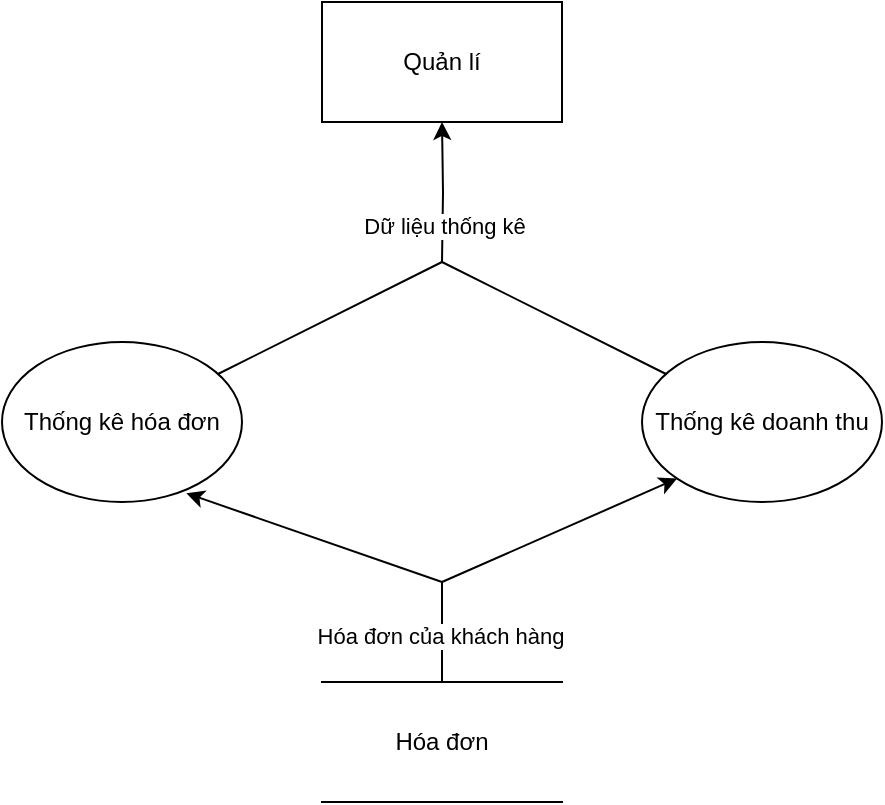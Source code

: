 <mxfile version="25.0.3">
  <diagram id="azvW5xVHaXPcPl9KW1UL" name="Page-1">
    <mxGraphModel dx="425" dy="709" grid="1" gridSize="10" guides="1" tooltips="1" connect="1" arrows="1" fold="1" page="1" pageScale="1" pageWidth="850" pageHeight="1100" math="0" shadow="0">
      <root>
        <mxCell id="0" />
        <mxCell id="1" parent="0" />
        <mxCell id="bQRo1ESoBVW6gnvFtZoh-8" style="rounded=0;orthogonalLoop=1;jettySize=auto;html=1;endArrow=none;endFill=0;" parent="1" source="bQRo1ESoBVW6gnvFtZoh-1" edge="1">
          <mxGeometry relative="1" as="geometry">
            <mxPoint x="440" y="170" as="targetPoint" />
          </mxGeometry>
        </mxCell>
        <mxCell id="bQRo1ESoBVW6gnvFtZoh-14" style="rounded=0;orthogonalLoop=1;jettySize=auto;html=1;entryX=0.768;entryY=0.945;entryDx=0;entryDy=0;entryPerimeter=0;" parent="1" target="bQRo1ESoBVW6gnvFtZoh-1" edge="1">
          <mxGeometry relative="1" as="geometry">
            <mxPoint x="360" y="360" as="targetPoint" />
            <mxPoint x="440" y="330" as="sourcePoint" />
          </mxGeometry>
        </mxCell>
        <mxCell id="bQRo1ESoBVW6gnvFtZoh-1" value="Thống kê hóa đơn" style="ellipse;whiteSpace=wrap;html=1;" parent="1" vertex="1">
          <mxGeometry x="220" y="210" width="120" height="80" as="geometry" />
        </mxCell>
        <mxCell id="bQRo1ESoBVW6gnvFtZoh-9" style="rounded=0;orthogonalLoop=1;jettySize=auto;html=1;endArrow=none;endFill=0;" parent="1" source="bQRo1ESoBVW6gnvFtZoh-2" edge="1">
          <mxGeometry relative="1" as="geometry">
            <mxPoint x="440" y="170" as="targetPoint" />
          </mxGeometry>
        </mxCell>
        <mxCell id="bQRo1ESoBVW6gnvFtZoh-15" style="rounded=0;orthogonalLoop=1;jettySize=auto;html=1;entryX=0;entryY=1;entryDx=0;entryDy=0;" parent="1" target="bQRo1ESoBVW6gnvFtZoh-2" edge="1">
          <mxGeometry relative="1" as="geometry">
            <mxPoint x="530" y="330" as="targetPoint" />
            <mxPoint x="440" y="330" as="sourcePoint" />
          </mxGeometry>
        </mxCell>
        <mxCell id="bQRo1ESoBVW6gnvFtZoh-2" value="Thống kê doanh thu" style="ellipse;whiteSpace=wrap;html=1;" parent="1" vertex="1">
          <mxGeometry x="540" y="210" width="120" height="80" as="geometry" />
        </mxCell>
        <mxCell id="bQRo1ESoBVW6gnvFtZoh-10" style="edgeStyle=orthogonalEdgeStyle;rounded=0;orthogonalLoop=1;jettySize=auto;html=1;entryX=0.5;entryY=1;entryDx=0;entryDy=0;" parent="1" target="bQRo1ESoBVW6gnvFtZoh-3" edge="1">
          <mxGeometry relative="1" as="geometry">
            <mxPoint x="570" y="130" as="targetPoint" />
            <mxPoint x="440" y="170" as="sourcePoint" />
          </mxGeometry>
        </mxCell>
        <mxCell id="bQRo1ESoBVW6gnvFtZoh-11" value="Dữ liệu thống kê" style="edgeLabel;html=1;align=center;verticalAlign=middle;resizable=0;points=[];" parent="bQRo1ESoBVW6gnvFtZoh-10" vertex="1" connectable="0">
          <mxGeometry x="-0.494" relative="1" as="geometry">
            <mxPoint as="offset" />
          </mxGeometry>
        </mxCell>
        <mxCell id="bQRo1ESoBVW6gnvFtZoh-3" value="Quản lí" style="rounded=0;whiteSpace=wrap;html=1;" parent="1" vertex="1">
          <mxGeometry x="380" y="40" width="120" height="60" as="geometry" />
        </mxCell>
        <mxCell id="bQRo1ESoBVW6gnvFtZoh-13" style="edgeStyle=orthogonalEdgeStyle;rounded=0;orthogonalLoop=1;jettySize=auto;html=1;endArrow=none;endFill=0;" parent="1" source="bQRo1ESoBVW6gnvFtZoh-4" edge="1">
          <mxGeometry relative="1" as="geometry">
            <mxPoint x="440" y="330" as="targetPoint" />
          </mxGeometry>
        </mxCell>
        <mxCell id="bQRo1ESoBVW6gnvFtZoh-16" value="Hóa đơn của khách hàng" style="edgeLabel;html=1;align=center;verticalAlign=middle;resizable=0;points=[];" parent="bQRo1ESoBVW6gnvFtZoh-13" vertex="1" connectable="0">
          <mxGeometry x="-0.089" y="1" relative="1" as="geometry">
            <mxPoint as="offset" />
          </mxGeometry>
        </mxCell>
        <mxCell id="bQRo1ESoBVW6gnvFtZoh-4" value="Hóa đơn" style="shape=partialRectangle;whiteSpace=wrap;html=1;left=0;right=0;fillColor=none;" parent="1" vertex="1">
          <mxGeometry x="380" y="380" width="120" height="60" as="geometry" />
        </mxCell>
      </root>
    </mxGraphModel>
  </diagram>
</mxfile>
